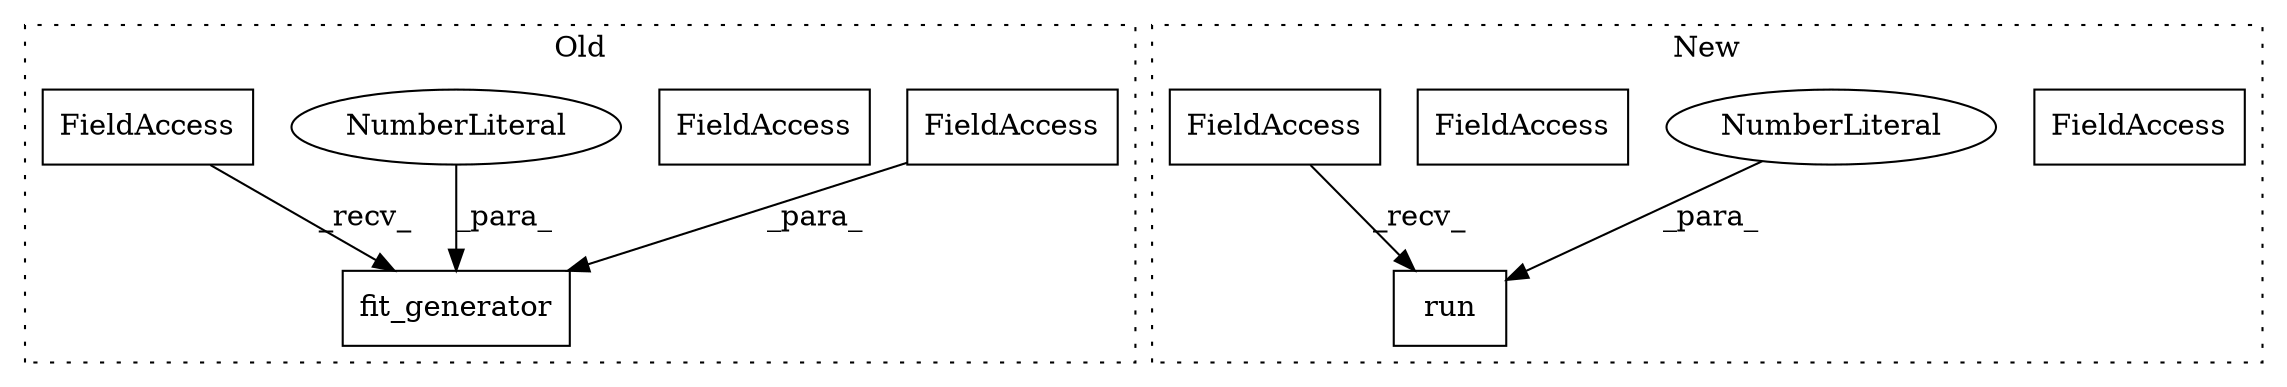 digraph G {
subgraph cluster0 {
1 [label="fit_generator" a="32" s="1945,2025" l="14,1" shape="box"];
3 [label="FieldAccess" a="22" s="1959" l="8" shape="box"];
4 [label="FieldAccess" a="22" s="1927" l="17" shape="box"];
6 [label="NumberLiteral" a="34" s="1968" l="1" shape="ellipse"];
9 [label="FieldAccess" a="22" s="1927" l="17" shape="box"];
label = "Old";
style="dotted";
}
subgraph cluster1 {
2 [label="run" a="32" s="2048,2053" l="4,1" shape="box"];
5 [label="FieldAccess" a="22" s="2030" l="17" shape="box"];
7 [label="NumberLiteral" a="34" s="2052" l="1" shape="ellipse"];
8 [label="FieldAccess" a="22" s="1974" l="17" shape="box"];
10 [label="FieldAccess" a="22" s="2030" l="17" shape="box"];
label = "New";
style="dotted";
}
3 -> 1 [label="_para_"];
6 -> 1 [label="_para_"];
7 -> 2 [label="_para_"];
9 -> 1 [label="_recv_"];
10 -> 2 [label="_recv_"];
}